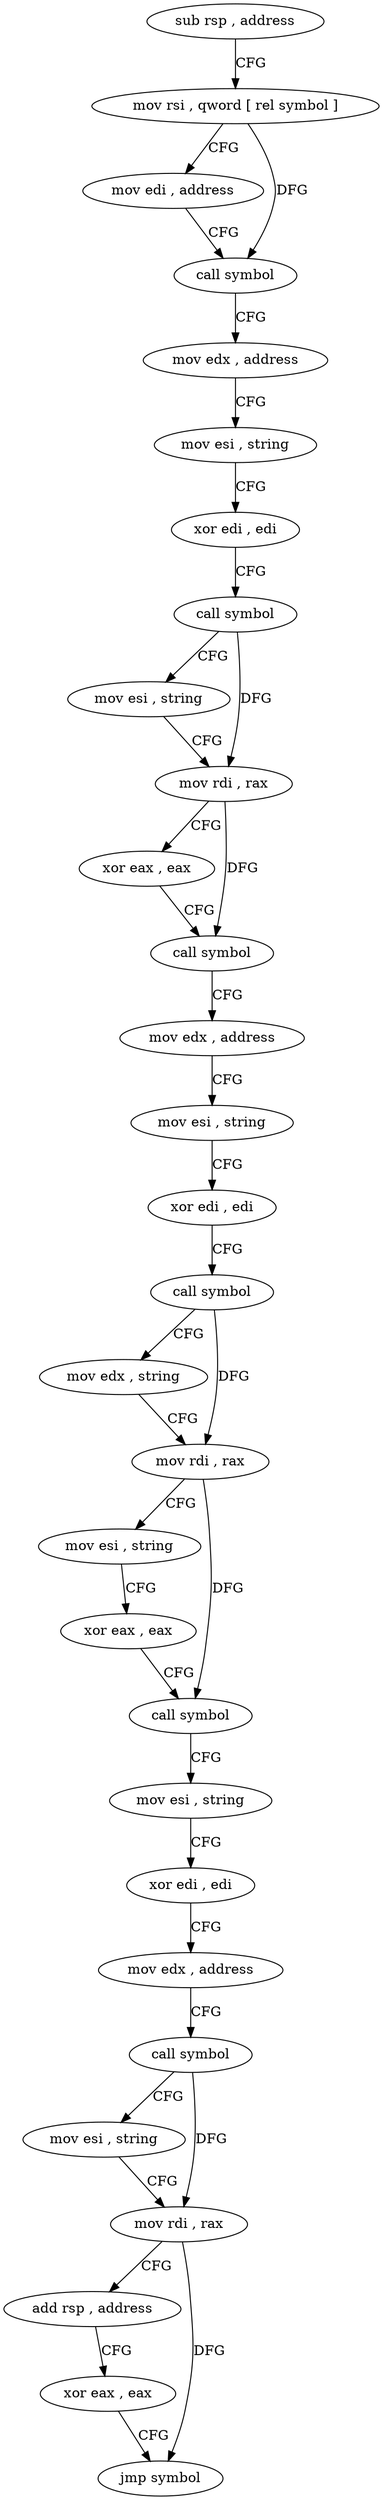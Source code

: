 digraph "func" {
"4382352" [label = "sub rsp , address" ]
"4382356" [label = "mov rsi , qword [ rel symbol ]" ]
"4382363" [label = "mov edi , address" ]
"4382368" [label = "call symbol" ]
"4382373" [label = "mov edx , address" ]
"4382378" [label = "mov esi , string" ]
"4382383" [label = "xor edi , edi" ]
"4382385" [label = "call symbol" ]
"4382390" [label = "mov esi , string" ]
"4382395" [label = "mov rdi , rax" ]
"4382398" [label = "xor eax , eax" ]
"4382400" [label = "call symbol" ]
"4382405" [label = "mov edx , address" ]
"4382410" [label = "mov esi , string" ]
"4382415" [label = "xor edi , edi" ]
"4382417" [label = "call symbol" ]
"4382422" [label = "mov edx , string" ]
"4382427" [label = "mov rdi , rax" ]
"4382430" [label = "mov esi , string" ]
"4382435" [label = "xor eax , eax" ]
"4382437" [label = "call symbol" ]
"4382442" [label = "mov esi , string" ]
"4382447" [label = "xor edi , edi" ]
"4382449" [label = "mov edx , address" ]
"4382454" [label = "call symbol" ]
"4382459" [label = "mov esi , string" ]
"4382464" [label = "mov rdi , rax" ]
"4382467" [label = "add rsp , address" ]
"4382471" [label = "xor eax , eax" ]
"4382473" [label = "jmp symbol" ]
"4382352" -> "4382356" [ label = "CFG" ]
"4382356" -> "4382363" [ label = "CFG" ]
"4382356" -> "4382368" [ label = "DFG" ]
"4382363" -> "4382368" [ label = "CFG" ]
"4382368" -> "4382373" [ label = "CFG" ]
"4382373" -> "4382378" [ label = "CFG" ]
"4382378" -> "4382383" [ label = "CFG" ]
"4382383" -> "4382385" [ label = "CFG" ]
"4382385" -> "4382390" [ label = "CFG" ]
"4382385" -> "4382395" [ label = "DFG" ]
"4382390" -> "4382395" [ label = "CFG" ]
"4382395" -> "4382398" [ label = "CFG" ]
"4382395" -> "4382400" [ label = "DFG" ]
"4382398" -> "4382400" [ label = "CFG" ]
"4382400" -> "4382405" [ label = "CFG" ]
"4382405" -> "4382410" [ label = "CFG" ]
"4382410" -> "4382415" [ label = "CFG" ]
"4382415" -> "4382417" [ label = "CFG" ]
"4382417" -> "4382422" [ label = "CFG" ]
"4382417" -> "4382427" [ label = "DFG" ]
"4382422" -> "4382427" [ label = "CFG" ]
"4382427" -> "4382430" [ label = "CFG" ]
"4382427" -> "4382437" [ label = "DFG" ]
"4382430" -> "4382435" [ label = "CFG" ]
"4382435" -> "4382437" [ label = "CFG" ]
"4382437" -> "4382442" [ label = "CFG" ]
"4382442" -> "4382447" [ label = "CFG" ]
"4382447" -> "4382449" [ label = "CFG" ]
"4382449" -> "4382454" [ label = "CFG" ]
"4382454" -> "4382459" [ label = "CFG" ]
"4382454" -> "4382464" [ label = "DFG" ]
"4382459" -> "4382464" [ label = "CFG" ]
"4382464" -> "4382467" [ label = "CFG" ]
"4382464" -> "4382473" [ label = "DFG" ]
"4382467" -> "4382471" [ label = "CFG" ]
"4382471" -> "4382473" [ label = "CFG" ]
}
